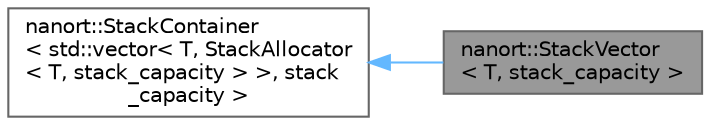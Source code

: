 digraph "nanort::StackVector&lt; T, stack_capacity &gt;"
{
 // LATEX_PDF_SIZE
  bgcolor="transparent";
  edge [fontname=Helvetica,fontsize=10,labelfontname=Helvetica,labelfontsize=10];
  node [fontname=Helvetica,fontsize=10,shape=box,height=0.2,width=0.4];
  rankdir="LR";
  Node1 [label="nanort::StackVector\l\< T, stack_capacity \>",height=0.2,width=0.4,color="gray40", fillcolor="grey60", style="filled", fontcolor="black",tooltip=" "];
  Node2 -> Node1 [dir="back",color="steelblue1",style="solid"];
  Node2 [label="nanort::StackContainer\l\< std::vector\< T, StackAllocator\l\< T, stack_capacity \> \>, stack\l_capacity \>",height=0.2,width=0.4,color="gray40", fillcolor="white", style="filled",URL="$a01435.html",tooltip=" "];
}
